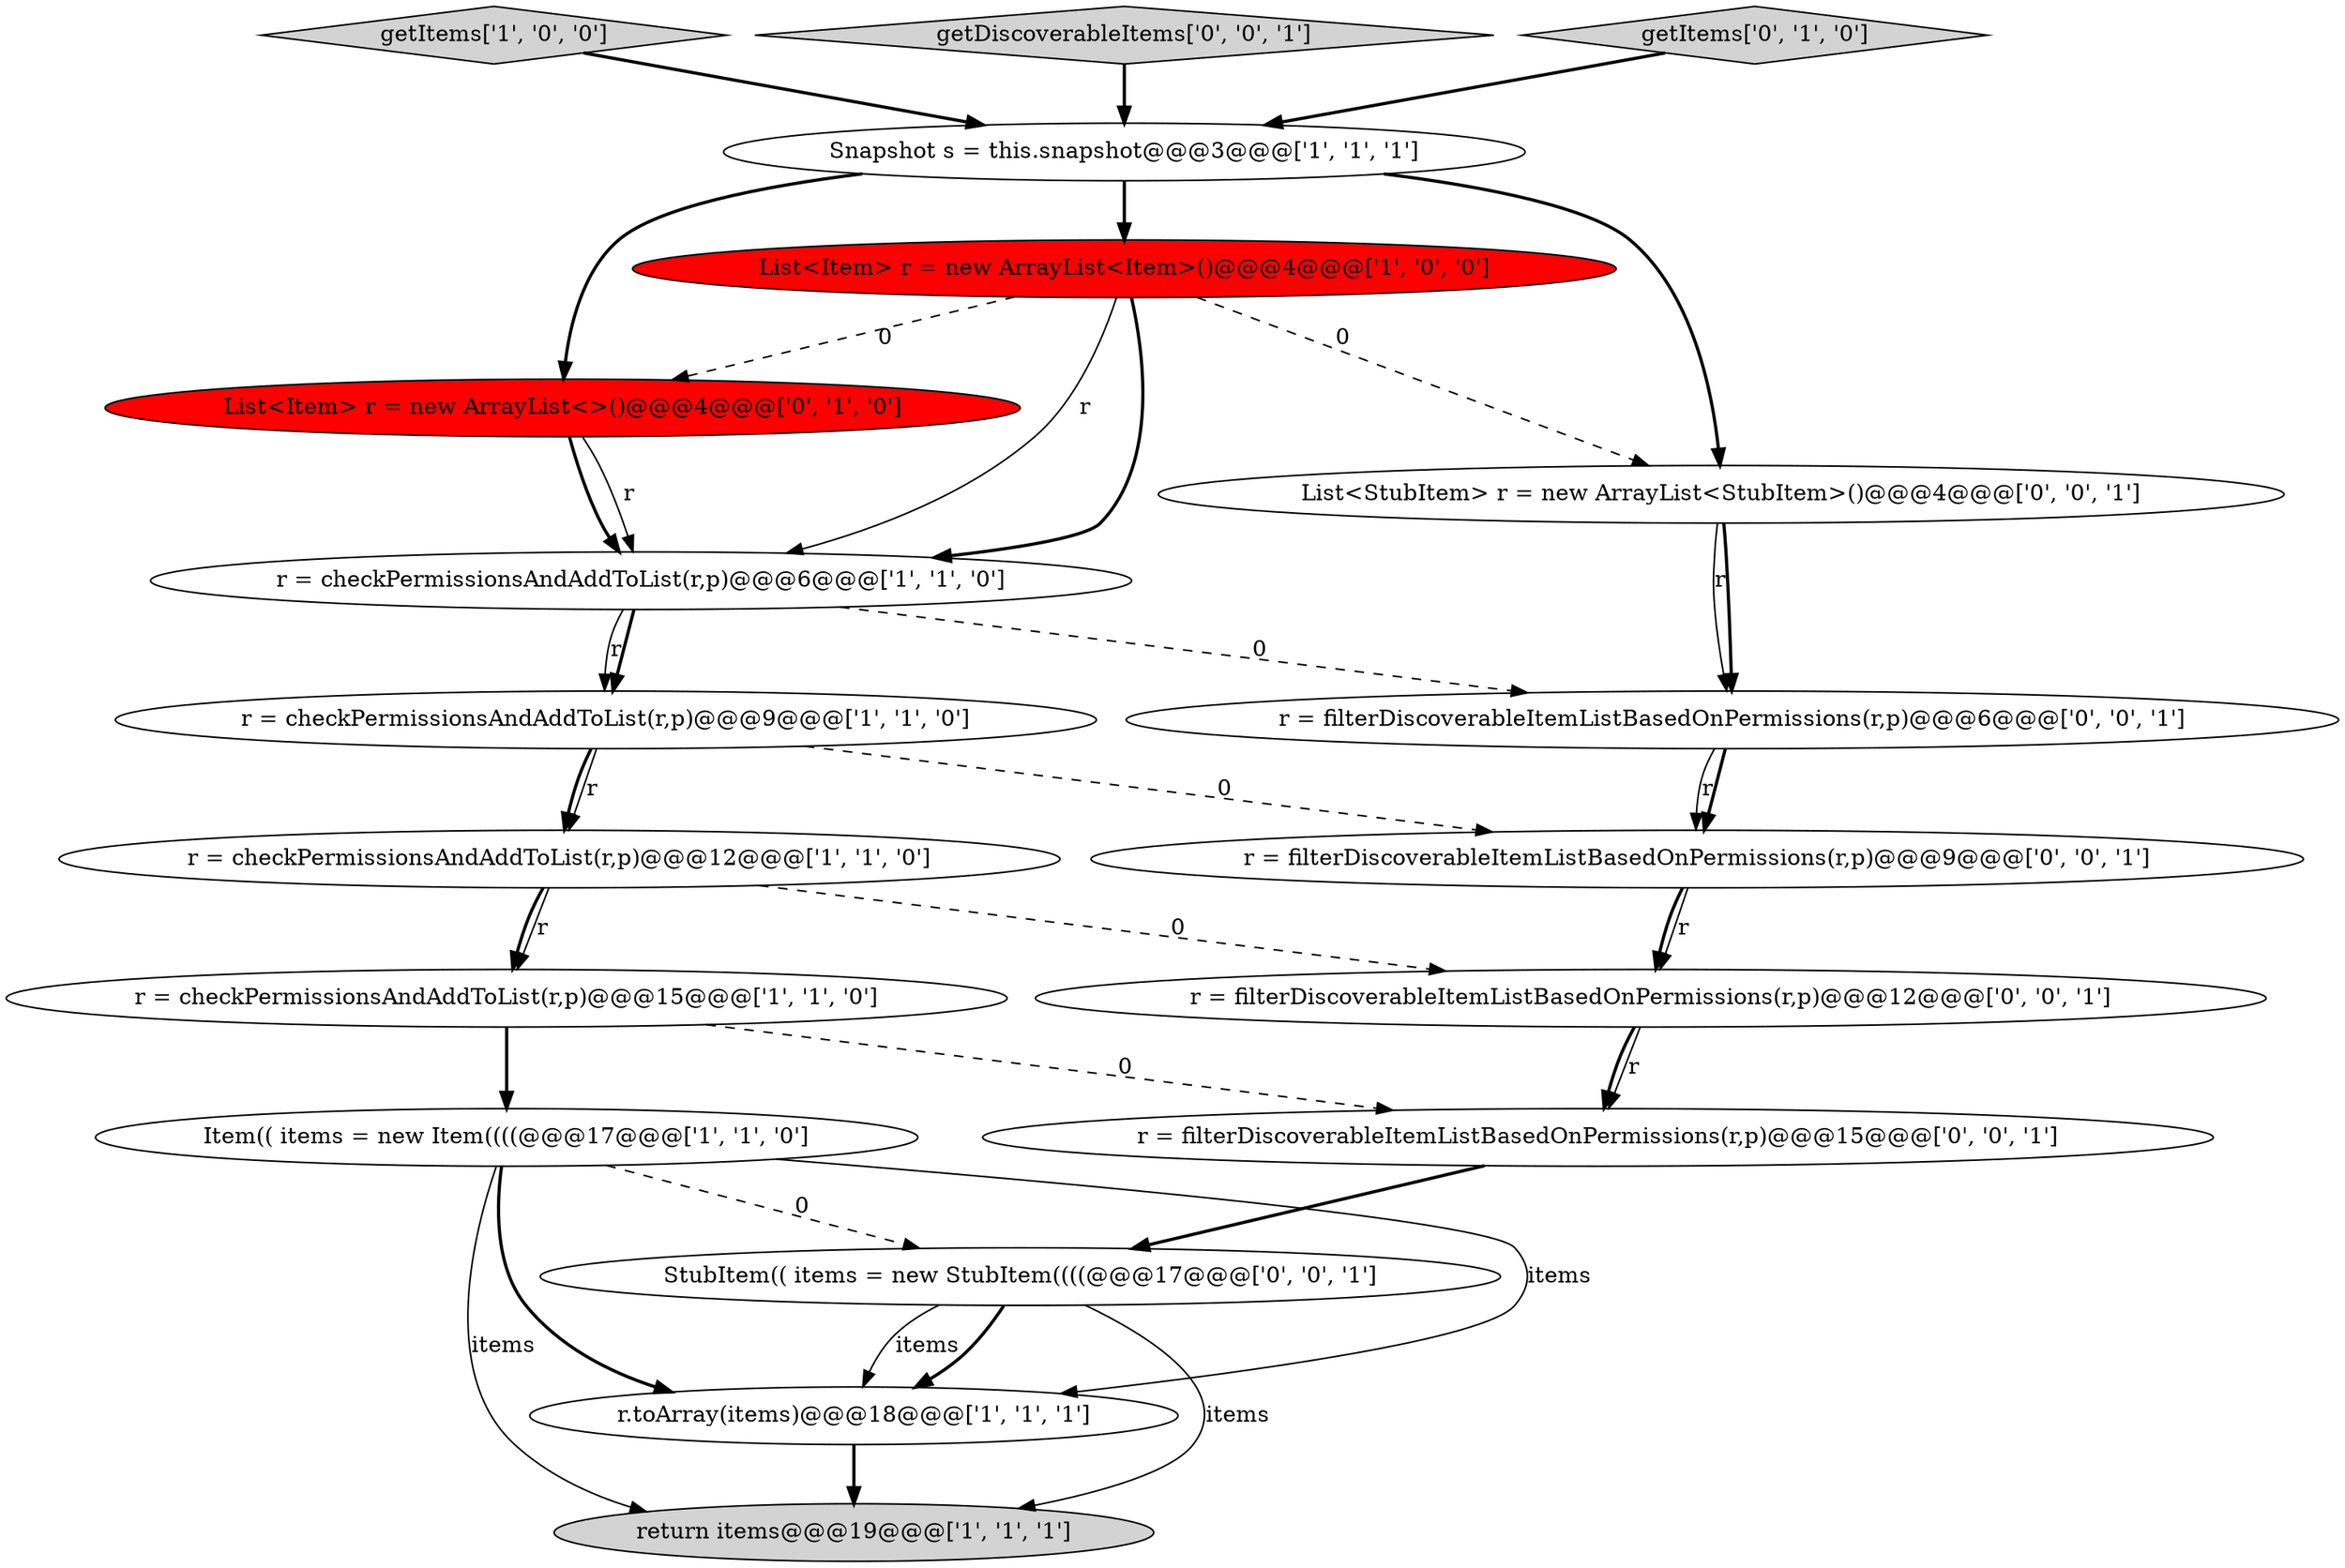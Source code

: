 digraph {
13 [style = filled, label = "r = filterDiscoverableItemListBasedOnPermissions(r,p)@@@6@@@['0', '0', '1']", fillcolor = white, shape = ellipse image = "AAA0AAABBB3BBB"];
4 [style = filled, label = "r = checkPermissionsAndAddToList(r,p)@@@6@@@['1', '1', '0']", fillcolor = white, shape = ellipse image = "AAA0AAABBB1BBB"];
15 [style = filled, label = "StubItem(( items = new StubItem((((@@@17@@@['0', '0', '1']", fillcolor = white, shape = ellipse image = "AAA0AAABBB3BBB"];
14 [style = filled, label = "List<StubItem> r = new ArrayList<StubItem>()@@@4@@@['0', '0', '1']", fillcolor = white, shape = ellipse image = "AAA0AAABBB3BBB"];
1 [style = filled, label = "List<Item> r = new ArrayList<Item>()@@@4@@@['1', '0', '0']", fillcolor = red, shape = ellipse image = "AAA1AAABBB1BBB"];
16 [style = filled, label = "r = filterDiscoverableItemListBasedOnPermissions(r,p)@@@9@@@['0', '0', '1']", fillcolor = white, shape = ellipse image = "AAA0AAABBB3BBB"];
10 [style = filled, label = "List<Item> r = new ArrayList<>()@@@4@@@['0', '1', '0']", fillcolor = red, shape = ellipse image = "AAA1AAABBB2BBB"];
3 [style = filled, label = "getItems['1', '0', '0']", fillcolor = lightgray, shape = diamond image = "AAA0AAABBB1BBB"];
7 [style = filled, label = "return items@@@19@@@['1', '1', '1']", fillcolor = lightgray, shape = ellipse image = "AAA0AAABBB1BBB"];
12 [style = filled, label = "getDiscoverableItems['0', '0', '1']", fillcolor = lightgray, shape = diamond image = "AAA0AAABBB3BBB"];
17 [style = filled, label = "r = filterDiscoverableItemListBasedOnPermissions(r,p)@@@15@@@['0', '0', '1']", fillcolor = white, shape = ellipse image = "AAA0AAABBB3BBB"];
0 [style = filled, label = "r = checkPermissionsAndAddToList(r,p)@@@12@@@['1', '1', '0']", fillcolor = white, shape = ellipse image = "AAA0AAABBB1BBB"];
11 [style = filled, label = "getItems['0', '1', '0']", fillcolor = lightgray, shape = diamond image = "AAA0AAABBB2BBB"];
6 [style = filled, label = "r = checkPermissionsAndAddToList(r,p)@@@15@@@['1', '1', '0']", fillcolor = white, shape = ellipse image = "AAA0AAABBB1BBB"];
8 [style = filled, label = "Item(( items = new Item((((@@@17@@@['1', '1', '0']", fillcolor = white, shape = ellipse image = "AAA0AAABBB1BBB"];
9 [style = filled, label = "r.toArray(items)@@@18@@@['1', '1', '1']", fillcolor = white, shape = ellipse image = "AAA0AAABBB1BBB"];
5 [style = filled, label = "r = checkPermissionsAndAddToList(r,p)@@@9@@@['1', '1', '0']", fillcolor = white, shape = ellipse image = "AAA0AAABBB1BBB"];
18 [style = filled, label = "r = filterDiscoverableItemListBasedOnPermissions(r,p)@@@12@@@['0', '0', '1']", fillcolor = white, shape = ellipse image = "AAA0AAABBB3BBB"];
2 [style = filled, label = "Snapshot s = this.snapshot@@@3@@@['1', '1', '1']", fillcolor = white, shape = ellipse image = "AAA0AAABBB1BBB"];
1->4 [style = bold, label=""];
15->7 [style = solid, label="items"];
16->18 [style = bold, label=""];
1->14 [style = dashed, label="0"];
0->6 [style = bold, label=""];
15->9 [style = solid, label="items"];
2->1 [style = bold, label=""];
8->15 [style = dashed, label="0"];
13->16 [style = solid, label="r"];
18->17 [style = bold, label=""];
6->17 [style = dashed, label="0"];
1->10 [style = dashed, label="0"];
9->7 [style = bold, label=""];
2->10 [style = bold, label=""];
4->5 [style = solid, label="r"];
10->4 [style = solid, label="r"];
13->16 [style = bold, label=""];
11->2 [style = bold, label=""];
0->6 [style = solid, label="r"];
16->18 [style = solid, label="r"];
5->16 [style = dashed, label="0"];
14->13 [style = solid, label="r"];
12->2 [style = bold, label=""];
8->7 [style = solid, label="items"];
3->2 [style = bold, label=""];
5->0 [style = bold, label=""];
15->9 [style = bold, label=""];
2->14 [style = bold, label=""];
6->8 [style = bold, label=""];
5->0 [style = solid, label="r"];
17->15 [style = bold, label=""];
8->9 [style = bold, label=""];
10->4 [style = bold, label=""];
8->9 [style = solid, label="items"];
0->18 [style = dashed, label="0"];
1->4 [style = solid, label="r"];
18->17 [style = solid, label="r"];
14->13 [style = bold, label=""];
4->13 [style = dashed, label="0"];
4->5 [style = bold, label=""];
}
